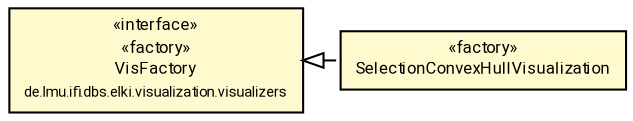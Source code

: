 #!/usr/local/bin/dot
#
# Class diagram 
# Generated by UMLGraph version R5_7_2-60-g0e99a6 (http://www.spinellis.gr/umlgraph/)
#

digraph G {
	graph [fontnames="svg"]
	edge [fontname="Roboto",fontsize=7,labelfontname="Roboto",labelfontsize=7,color="black"];
	node [fontname="Roboto",fontcolor="black",fontsize=8,shape=plaintext,margin=0,width=0,height=0];
	nodesep=0.15;
	ranksep=0.25;
	rankdir=LR;
	// de.lmu.ifi.dbs.elki.visualization.visualizers.scatterplot.selection.SelectionConvexHullVisualization
	c9169557 [label=<<table title="de.lmu.ifi.dbs.elki.visualization.visualizers.scatterplot.selection.SelectionConvexHullVisualization" border="0" cellborder="1" cellspacing="0" cellpadding="2" bgcolor="lemonChiffon" href="SelectionConvexHullVisualization.html" target="_parent">
		<tr><td><table border="0" cellspacing="0" cellpadding="1">
		<tr><td align="center" balign="center"> &#171;factory&#187; </td></tr>
		<tr><td align="center" balign="center"> <font face="Roboto">SelectionConvexHullVisualization</font> </td></tr>
		</table></td></tr>
		</table>>, URL="SelectionConvexHullVisualization.html"];
	// de.lmu.ifi.dbs.elki.visualization.visualizers.VisFactory
	c9169575 [label=<<table title="de.lmu.ifi.dbs.elki.visualization.visualizers.VisFactory" border="0" cellborder="1" cellspacing="0" cellpadding="2" bgcolor="LemonChiffon" href="../../VisFactory.html" target="_parent">
		<tr><td><table border="0" cellspacing="0" cellpadding="1">
		<tr><td align="center" balign="center"> &#171;interface&#187; </td></tr>
		<tr><td align="center" balign="center"> &#171;factory&#187; </td></tr>
		<tr><td align="center" balign="center"> <font face="Roboto">VisFactory</font> </td></tr>
		<tr><td align="center" balign="center"> <font face="Roboto" point-size="7.0">de.lmu.ifi.dbs.elki.visualization.visualizers</font> </td></tr>
		</table></td></tr>
		</table>>, URL="../../VisFactory.html"];
	// de.lmu.ifi.dbs.elki.visualization.visualizers.scatterplot.selection.SelectionConvexHullVisualization implements de.lmu.ifi.dbs.elki.visualization.visualizers.VisFactory
	c9169575 -> c9169557 [arrowtail=empty,style=dashed,dir=back,weight=9];
}

